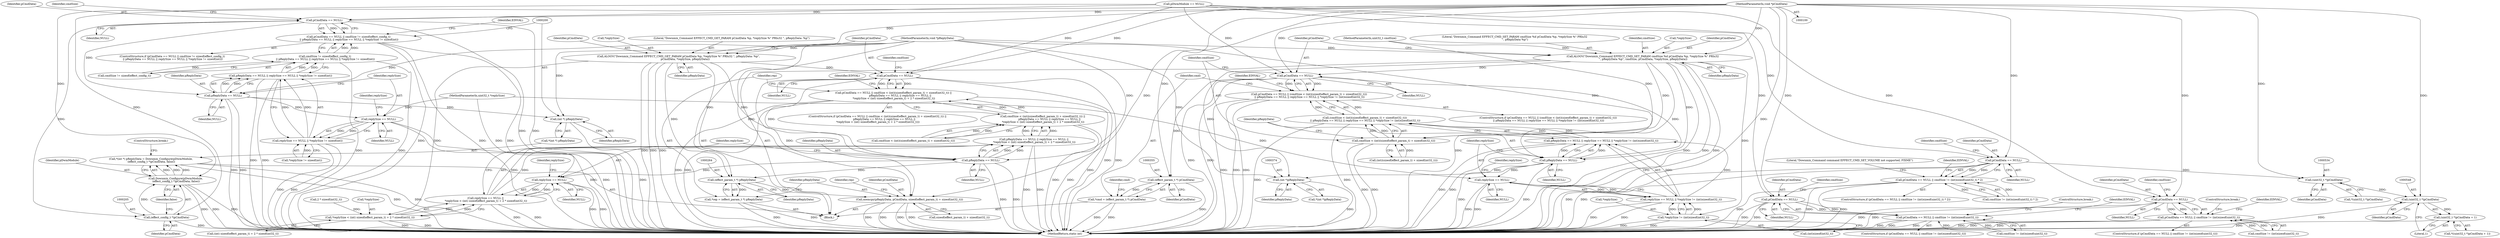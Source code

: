 digraph "0_Android_f490fc335772a9b14e78997486f4a572b0594c04@pointer" {
"1000104" [label="(MethodParameterIn,void *pCmdData)"];
"1000172" [label="(Call,pCmdData == NULL)"];
"1000171" [label="(Call,pCmdData == NULL || cmdSize != sizeof(effect_config_t)\n || pReplyData == NULL || replySize == NULL || *replySize != sizeof(int))"];
"1000181" [label="(Call,pReplyData == NULL)"];
"1000180" [label="(Call,pReplyData == NULL || replySize == NULL || *replySize != sizeof(int))"];
"1000175" [label="(Call,cmdSize != sizeof(effect_config_t)\n || pReplyData == NULL || replySize == NULL || *replySize != sizeof(int))"];
"1000185" [label="(Call,replySize == NULL)"];
"1000184" [label="(Call,replySize == NULL || *replySize != sizeof(int))"];
"1000199" [label="(Call,(int *) pReplyData)"];
"1000204" [label="(Call,(effect_config_t *)pCmdData)"];
"1000202" [label="(Call,Downmix_Configure(pDwmModule,\n (effect_config_t *)pCmdData, false))"];
"1000197" [label="(Call,*(int *) pReplyData = Downmix_Configure(pDwmModule,\n (effect_config_t *)pCmdData, false))"];
"1000215" [label="(Call,ALOGV(\"Downmix_Command EFFECT_CMD_GET_PARAM pCmdData %p, *replySize %\" PRIu32 \", pReplyData: %p\",\n                pCmdData, *replySize, pReplyData))"];
"1000223" [label="(Call,pCmdData == NULL)"];
"1000222" [label="(Call,pCmdData == NULL || cmdSize < (int)(sizeof(effect_param_t) + sizeof(int32_t)) ||\n                pReplyData == NULL || replySize == NULL ||\n *replySize < (int) sizeof(effect_param_t) + 2 * sizeof(int32_t))"];
"1000237" [label="(Call,pReplyData == NULL)"];
"1000236" [label="(Call,pReplyData == NULL || replySize == NULL ||\n *replySize < (int) sizeof(effect_param_t) + 2 * sizeof(int32_t))"];
"1000226" [label="(Call,cmdSize < (int)(sizeof(effect_param_t) + sizeof(int32_t)) ||\n                pReplyData == NULL || replySize == NULL ||\n *replySize < (int) sizeof(effect_param_t) + 2 * sizeof(int32_t))"];
"1000241" [label="(Call,replySize == NULL)"];
"1000240" [label="(Call,replySize == NULL ||\n *replySize < (int) sizeof(effect_param_t) + 2 * sizeof(int32_t))"];
"1000263" [label="(Call,(effect_param_t *) pReplyData)"];
"1000261" [label="(Call,*rep = (effect_param_t *) pReplyData)"];
"1000266" [label="(Call,memcpy(pReplyData, pCmdData, sizeof(effect_param_t) + sizeof(int32_t)))"];
"1000244" [label="(Call,*replySize < (int) sizeof(effect_param_t) + 2 * sizeof(int32_t))"];
"1000310" [label="(Call,ALOGV(\"Downmix_Command EFFECT_CMD_SET_PARAM cmdSize %d pCmdData %p, *replySize %\" PRIu32\n \", pReplyData %p\", cmdSize, pCmdData, *replySize, pReplyData))"];
"1000319" [label="(Call,pCmdData == NULL)"];
"1000318" [label="(Call,pCmdData == NULL || (cmdSize < (int)(sizeof(effect_param_t) + sizeof(int32_t)))\n || pReplyData == NULL || replySize == NULL || *replySize != (int)sizeof(int32_t))"];
"1000333" [label="(Call,pReplyData == NULL)"];
"1000332" [label="(Call,pReplyData == NULL || replySize == NULL || *replySize != (int)sizeof(int32_t))"];
"1000322" [label="(Call,(cmdSize < (int)(sizeof(effect_param_t) + sizeof(int32_t)))\n || pReplyData == NULL || replySize == NULL || *replySize != (int)sizeof(int32_t))"];
"1000337" [label="(Call,replySize == NULL)"];
"1000336" [label="(Call,replySize == NULL || *replySize != (int)sizeof(int32_t))"];
"1000373" [label="(Call,(int *)pReplyData)"];
"1000354" [label="(Call,(effect_param_t *) pCmdData)"];
"1000352" [label="(Call,*cmd = (effect_param_t *) pCmdData)"];
"1000323" [label="(Call,cmdSize < (int)(sizeof(effect_param_t) + sizeof(int32_t)))"];
"1000340" [label="(Call,*replySize != (int)sizeof(int32_t))"];
"1000491" [label="(Call,pCmdData == NULL)"];
"1000490" [label="(Call,pCmdData == NULL || cmdSize != (int)sizeof(uint32_t))"];
"1000509" [label="(Call,pCmdData == NULL)"];
"1000508" [label="(Call,pCmdData == NULL || cmdSize != (int)sizeof(uint32_t) * 2)"];
"1000533" [label="(Call,(uint32_t *)pCmdData)"];
"1000547" [label="(Call,(uint32_t *)pCmdData)"];
"1000546" [label="(Call,(uint32_t *)pCmdData + 1)"];
"1000562" [label="(Call,pCmdData == NULL)"];
"1000561" [label="(Call,pCmdData == NULL || cmdSize != (int)sizeof(uint32_t))"];
"1000334" [label="(Identifier,pReplyData)"];
"1000246" [label="(Identifier,replySize)"];
"1000336" [label="(Call,replySize == NULL || *replySize != (int)sizeof(int32_t))"];
"1000243" [label="(Identifier,NULL)"];
"1000585" [label="(MethodReturn,static int)"];
"1000202" [label="(Call,Downmix_Configure(pDwmModule,\n (effect_config_t *)pCmdData, false))"];
"1000339" [label="(Identifier,NULL)"];
"1000216" [label="(Literal,\"Downmix_Command EFFECT_CMD_GET_PARAM pCmdData %p, *replySize %\" PRIu32 \", pReplyData: %p\")"];
"1000325" [label="(Call,(int)(sizeof(effect_param_t) + sizeof(int32_t)))"];
"1000208" [label="(ControlStructure,break;)"];
"1000105" [label="(MethodParameterIn,uint32_t *replySize)"];
"1000533" [label="(Call,(uint32_t *)pCmdData)"];
"1000333" [label="(Call,pReplyData == NULL)"];
"1000224" [label="(Identifier,pCmdData)"];
"1000201" [label="(Identifier,pReplyData)"];
"1000263" [label="(Call,(effect_param_t *) pReplyData)"];
"1000324" [label="(Identifier,cmdSize)"];
"1000174" [label="(Identifier,NULL)"];
"1000575" [label="(ControlStructure,break;)"];
"1000332" [label="(Call,pReplyData == NULL || replySize == NULL || *replySize != (int)sizeof(int32_t))"];
"1000177" [label="(Identifier,cmdSize)"];
"1000225" [label="(Identifier,NULL)"];
"1000493" [label="(Identifier,NULL)"];
"1000342" [label="(Identifier,replySize)"];
"1000343" [label="(Call,(int)sizeof(int32_t))"];
"1000338" [label="(Identifier,replySize)"];
"1000489" [label="(ControlStructure,if (pCmdData == NULL || cmdSize != (int)sizeof(uint32_t)))"];
"1000491" [label="(Call,pCmdData == NULL)"];
"1000322" [label="(Call,(cmdSize < (int)(sizeof(effect_param_t) + sizeof(int32_t)))\n || pReplyData == NULL || replySize == NULL || *replySize != (int)sizeof(int32_t))"];
"1000269" [label="(Call,sizeof(effect_param_t) + sizeof(int32_t))"];
"1000311" [label="(Literal,\"Downmix_Command EFFECT_CMD_SET_PARAM cmdSize %d pCmdData %p, *replySize %\" PRIu32\n \", pReplyData %p\")"];
"1000317" [label="(ControlStructure,if (pCmdData == NULL || (cmdSize < (int)(sizeof(effect_param_t) + sizeof(int32_t)))\n || pReplyData == NULL || replySize == NULL || *replySize != (int)sizeof(int32_t)))"];
"1000545" [label="(Call,*((uint32_t *)pCmdData + 1))"];
"1000172" [label="(Call,pCmdData == NULL)"];
"1000312" [label="(Identifier,cmdSize)"];
"1000276" [label="(Identifier,rep)"];
"1000173" [label="(Identifier,pCmdData)"];
"1000206" [label="(Identifier,pCmdData)"];
"1000226" [label="(Call,cmdSize < (int)(sizeof(effect_param_t) + sizeof(int32_t)) ||\n                pReplyData == NULL || replySize == NULL ||\n *replySize < (int) sizeof(effect_param_t) + 2 * sizeof(int32_t))"];
"1000186" [label="(Identifier,replySize)"];
"1000176" [label="(Call,cmdSize != sizeof(effect_config_t))"];
"1000352" [label="(Call,*cmd = (effect_param_t *) pCmdData)"];
"1000354" [label="(Call,(effect_param_t *) pCmdData)"];
"1000549" [label="(Identifier,pCmdData)"];
"1000184" [label="(Call,replySize == NULL || *replySize != sizeof(int))"];
"1000507" [label="(ControlStructure,if (pCmdData == NULL || cmdSize != (int)sizeof(uint32_t) * 2))"];
"1000547" [label="(Call,(uint32_t *)pCmdData)"];
"1000318" [label="(Call,pCmdData == NULL || (cmdSize < (int)(sizeof(effect_param_t) + sizeof(int32_t)))\n || pReplyData == NULL || replySize == NULL || *replySize != (int)sizeof(int32_t))"];
"1000259" [label="(Identifier,EINVAL)"];
"1000513" [label="(Identifier,cmdSize)"];
"1000197" [label="(Call,*(int *) pReplyData = Downmix_Configure(pDwmModule,\n (effect_config_t *)pCmdData, false))"];
"1000353" [label="(Identifier,cmd)"];
"1000335" [label="(Identifier,NULL)"];
"1000314" [label="(Call,*replySize)"];
"1000217" [label="(Identifier,pCmdData)"];
"1000350" [label="(Identifier,EINVAL)"];
"1000183" [label="(Identifier,NULL)"];
"1000267" [label="(Identifier,pReplyData)"];
"1000512" [label="(Call,cmdSize != (int)sizeof(uint32_t) * 2)"];
"1000310" [label="(Call,ALOGV(\"Downmix_Command EFFECT_CMD_SET_PARAM cmdSize %d pCmdData %p, *replySize %\" PRIu32\n \", pReplyData %p\", cmdSize, pCmdData, *replySize, pReplyData))"];
"1000494" [label="(Call,cmdSize != (int)sizeof(uint32_t))"];
"1000323" [label="(Call,cmdSize < (int)(sizeof(effect_param_t) + sizeof(int32_t)))"];
"1000320" [label="(Identifier,pCmdData)"];
"1000244" [label="(Call,*replySize < (int) sizeof(effect_param_t) + 2 * sizeof(int32_t))"];
"1000266" [label="(Call,memcpy(pReplyData, pCmdData, sizeof(effect_param_t) + sizeof(int32_t)))"];
"1000550" [label="(Literal,1)"];
"1000504" [label="(ControlStructure,break;)"];
"1000171" [label="(Call,pCmdData == NULL || cmdSize != sizeof(effect_config_t)\n || pReplyData == NULL || replySize == NULL || *replySize != sizeof(int))"];
"1000247" [label="(Call,(int) sizeof(effect_param_t) + 2 * sizeof(int32_t))"];
"1000240" [label="(Call,replySize == NULL ||\n *replySize < (int) sizeof(effect_param_t) + 2 * sizeof(int32_t))"];
"1000237" [label="(Call,pReplyData == NULL)"];
"1000313" [label="(Identifier,pCmdData)"];
"1000503" [label="(Identifier,EINVAL)"];
"1000525" [label="(Literal,\"Downmix_Command command EFFECT_CMD_SET_VOLUME not supported, FIXME\")"];
"1000117" [label="(Call,pDwmModule == NULL)"];
"1000141" [label="(Block,)"];
"1000215" [label="(Call,ALOGV(\"Downmix_Command EFFECT_CMD_GET_PARAM pCmdData %p, *replySize %\" PRIu32 \", pReplyData: %p\",\n                pCmdData, *replySize, pReplyData))"];
"1000242" [label="(Identifier,replySize)"];
"1000252" [label="(Call,2 * sizeof(int32_t))"];
"1000222" [label="(Call,pCmdData == NULL || cmdSize < (int)(sizeof(effect_param_t) + sizeof(int32_t)) ||\n                pReplyData == NULL || replySize == NULL ||\n *replySize < (int) sizeof(effect_param_t) + 2 * sizeof(int32_t))"];
"1000340" [label="(Call,*replySize != (int)sizeof(int32_t))"];
"1000373" [label="(Call,(int *)pReplyData)"];
"1000560" [label="(ControlStructure,if (pCmdData == NULL || cmdSize != (int)sizeof(uint32_t)))"];
"1000187" [label="(Identifier,NULL)"];
"1000227" [label="(Call,cmdSize < (int)(sizeof(effect_param_t) + sizeof(int32_t)))"];
"1000190" [label="(Identifier,replySize)"];
"1000372" [label="(Call,*(int *)pReplyData)"];
"1000319" [label="(Call,pCmdData == NULL)"];
"1000492" [label="(Identifier,pCmdData)"];
"1000204" [label="(Call,(effect_config_t *)pCmdData)"];
"1000535" [label="(Identifier,pCmdData)"];
"1000561" [label="(Call,pCmdData == NULL || cmdSize != (int)sizeof(uint32_t))"];
"1000360" [label="(Identifier,cmd)"];
"1000239" [label="(Identifier,NULL)"];
"1000221" [label="(ControlStructure,if (pCmdData == NULL || cmdSize < (int)(sizeof(effect_param_t) + sizeof(int32_t)) ||\n                pReplyData == NULL || replySize == NULL ||\n *replySize < (int) sizeof(effect_param_t) + 2 * sizeof(int32_t)))"];
"1000316" [label="(Identifier,pReplyData)"];
"1000199" [label="(Call,(int *) pReplyData)"];
"1000218" [label="(Call,*replySize)"];
"1000341" [label="(Call,*replySize)"];
"1000170" [label="(ControlStructure,if (pCmdData == NULL || cmdSize != sizeof(effect_config_t)\n || pReplyData == NULL || replySize == NULL || *replySize != sizeof(int)))"];
"1000175" [label="(Call,cmdSize != sizeof(effect_config_t)\n || pReplyData == NULL || replySize == NULL || *replySize != sizeof(int))"];
"1000321" [label="(Identifier,NULL)"];
"1000562" [label="(Call,pCmdData == NULL)"];
"1000207" [label="(Identifier,false)"];
"1000510" [label="(Identifier,pCmdData)"];
"1000265" [label="(Identifier,pReplyData)"];
"1000495" [label="(Identifier,cmdSize)"];
"1000245" [label="(Call,*replySize)"];
"1000509" [label="(Call,pCmdData == NULL)"];
"1000268" [label="(Identifier,pCmdData)"];
"1000563" [label="(Identifier,pCmdData)"];
"1000532" [label="(Call,*(uint32_t *)pCmdData)"];
"1000106" [label="(MethodParameterIn,void *pReplyData)"];
"1000546" [label="(Call,(uint32_t *)pCmdData + 1)"];
"1000203" [label="(Identifier,pDwmModule)"];
"1000356" [label="(Identifier,pCmdData)"];
"1000511" [label="(Identifier,NULL)"];
"1000262" [label="(Identifier,rep)"];
"1000103" [label="(MethodParameterIn,uint32_t cmdSize)"];
"1000180" [label="(Call,pReplyData == NULL || replySize == NULL || *replySize != sizeof(int))"];
"1000566" [label="(Identifier,cmdSize)"];
"1000104" [label="(MethodParameterIn,void *pCmdData)"];
"1000565" [label="(Call,cmdSize != (int)sizeof(uint32_t))"];
"1000241" [label="(Call,replySize == NULL)"];
"1000220" [label="(Identifier,pReplyData)"];
"1000564" [label="(Identifier,NULL)"];
"1000574" [label="(Identifier,EINVAL)"];
"1000185" [label="(Call,replySize == NULL)"];
"1000236" [label="(Call,pReplyData == NULL || replySize == NULL ||\n *replySize < (int) sizeof(effect_param_t) + 2 * sizeof(int32_t))"];
"1000181" [label="(Call,pReplyData == NULL)"];
"1000198" [label="(Call,*(int *) pReplyData)"];
"1000490" [label="(Call,pCmdData == NULL || cmdSize != (int)sizeof(uint32_t))"];
"1000523" [label="(Identifier,EINVAL)"];
"1000228" [label="(Identifier,cmdSize)"];
"1000188" [label="(Call,*replySize != sizeof(int))"];
"1000196" [label="(Identifier,EINVAL)"];
"1000223" [label="(Call,pCmdData == NULL)"];
"1000375" [label="(Identifier,pReplyData)"];
"1000238" [label="(Identifier,pReplyData)"];
"1000261" [label="(Call,*rep = (effect_param_t *) pReplyData)"];
"1000182" [label="(Identifier,pReplyData)"];
"1000508" [label="(Call,pCmdData == NULL || cmdSize != (int)sizeof(uint32_t) * 2)"];
"1000337" [label="(Call,replySize == NULL)"];
"1000104" -> "1000100"  [label="AST: "];
"1000104" -> "1000585"  [label="DDG: "];
"1000104" -> "1000172"  [label="DDG: "];
"1000104" -> "1000204"  [label="DDG: "];
"1000104" -> "1000215"  [label="DDG: "];
"1000104" -> "1000223"  [label="DDG: "];
"1000104" -> "1000266"  [label="DDG: "];
"1000104" -> "1000310"  [label="DDG: "];
"1000104" -> "1000319"  [label="DDG: "];
"1000104" -> "1000354"  [label="DDG: "];
"1000104" -> "1000491"  [label="DDG: "];
"1000104" -> "1000509"  [label="DDG: "];
"1000104" -> "1000533"  [label="DDG: "];
"1000104" -> "1000547"  [label="DDG: "];
"1000104" -> "1000562"  [label="DDG: "];
"1000172" -> "1000171"  [label="AST: "];
"1000172" -> "1000174"  [label="CFG: "];
"1000173" -> "1000172"  [label="AST: "];
"1000174" -> "1000172"  [label="AST: "];
"1000177" -> "1000172"  [label="CFG: "];
"1000171" -> "1000172"  [label="CFG: "];
"1000172" -> "1000585"  [label="DDG: "];
"1000172" -> "1000585"  [label="DDG: "];
"1000172" -> "1000171"  [label="DDG: "];
"1000172" -> "1000171"  [label="DDG: "];
"1000117" -> "1000172"  [label="DDG: "];
"1000172" -> "1000181"  [label="DDG: "];
"1000172" -> "1000204"  [label="DDG: "];
"1000171" -> "1000170"  [label="AST: "];
"1000171" -> "1000175"  [label="CFG: "];
"1000175" -> "1000171"  [label="AST: "];
"1000196" -> "1000171"  [label="CFG: "];
"1000200" -> "1000171"  [label="CFG: "];
"1000171" -> "1000585"  [label="DDG: "];
"1000171" -> "1000585"  [label="DDG: "];
"1000171" -> "1000585"  [label="DDG: "];
"1000175" -> "1000171"  [label="DDG: "];
"1000175" -> "1000171"  [label="DDG: "];
"1000181" -> "1000180"  [label="AST: "];
"1000181" -> "1000183"  [label="CFG: "];
"1000182" -> "1000181"  [label="AST: "];
"1000183" -> "1000181"  [label="AST: "];
"1000186" -> "1000181"  [label="CFG: "];
"1000180" -> "1000181"  [label="CFG: "];
"1000181" -> "1000585"  [label="DDG: "];
"1000181" -> "1000585"  [label="DDG: "];
"1000181" -> "1000180"  [label="DDG: "];
"1000181" -> "1000180"  [label="DDG: "];
"1000106" -> "1000181"  [label="DDG: "];
"1000181" -> "1000185"  [label="DDG: "];
"1000181" -> "1000199"  [label="DDG: "];
"1000180" -> "1000175"  [label="AST: "];
"1000180" -> "1000184"  [label="CFG: "];
"1000184" -> "1000180"  [label="AST: "];
"1000175" -> "1000180"  [label="CFG: "];
"1000180" -> "1000585"  [label="DDG: "];
"1000180" -> "1000585"  [label="DDG: "];
"1000180" -> "1000175"  [label="DDG: "];
"1000180" -> "1000175"  [label="DDG: "];
"1000184" -> "1000180"  [label="DDG: "];
"1000184" -> "1000180"  [label="DDG: "];
"1000175" -> "1000176"  [label="CFG: "];
"1000176" -> "1000175"  [label="AST: "];
"1000175" -> "1000585"  [label="DDG: "];
"1000175" -> "1000585"  [label="DDG: "];
"1000176" -> "1000175"  [label="DDG: "];
"1000185" -> "1000184"  [label="AST: "];
"1000185" -> "1000187"  [label="CFG: "];
"1000186" -> "1000185"  [label="AST: "];
"1000187" -> "1000185"  [label="AST: "];
"1000190" -> "1000185"  [label="CFG: "];
"1000184" -> "1000185"  [label="CFG: "];
"1000185" -> "1000585"  [label="DDG: "];
"1000185" -> "1000585"  [label="DDG: "];
"1000185" -> "1000184"  [label="DDG: "];
"1000185" -> "1000184"  [label="DDG: "];
"1000105" -> "1000185"  [label="DDG: "];
"1000184" -> "1000188"  [label="CFG: "];
"1000188" -> "1000184"  [label="AST: "];
"1000184" -> "1000585"  [label="DDG: "];
"1000184" -> "1000585"  [label="DDG: "];
"1000188" -> "1000184"  [label="DDG: "];
"1000199" -> "1000198"  [label="AST: "];
"1000199" -> "1000201"  [label="CFG: "];
"1000200" -> "1000199"  [label="AST: "];
"1000201" -> "1000199"  [label="AST: "];
"1000198" -> "1000199"  [label="CFG: "];
"1000199" -> "1000585"  [label="DDG: "];
"1000106" -> "1000199"  [label="DDG: "];
"1000204" -> "1000202"  [label="AST: "];
"1000204" -> "1000206"  [label="CFG: "];
"1000205" -> "1000204"  [label="AST: "];
"1000206" -> "1000204"  [label="AST: "];
"1000207" -> "1000204"  [label="CFG: "];
"1000204" -> "1000585"  [label="DDG: "];
"1000204" -> "1000202"  [label="DDG: "];
"1000202" -> "1000197"  [label="AST: "];
"1000202" -> "1000207"  [label="CFG: "];
"1000203" -> "1000202"  [label="AST: "];
"1000207" -> "1000202"  [label="AST: "];
"1000197" -> "1000202"  [label="CFG: "];
"1000202" -> "1000585"  [label="DDG: "];
"1000202" -> "1000585"  [label="DDG: "];
"1000202" -> "1000585"  [label="DDG: "];
"1000202" -> "1000197"  [label="DDG: "];
"1000202" -> "1000197"  [label="DDG: "];
"1000202" -> "1000197"  [label="DDG: "];
"1000117" -> "1000202"  [label="DDG: "];
"1000197" -> "1000141"  [label="AST: "];
"1000198" -> "1000197"  [label="AST: "];
"1000208" -> "1000197"  [label="CFG: "];
"1000197" -> "1000585"  [label="DDG: "];
"1000197" -> "1000585"  [label="DDG: "];
"1000215" -> "1000141"  [label="AST: "];
"1000215" -> "1000220"  [label="CFG: "];
"1000216" -> "1000215"  [label="AST: "];
"1000217" -> "1000215"  [label="AST: "];
"1000218" -> "1000215"  [label="AST: "];
"1000220" -> "1000215"  [label="AST: "];
"1000224" -> "1000215"  [label="CFG: "];
"1000215" -> "1000585"  [label="DDG: "];
"1000215" -> "1000585"  [label="DDG: "];
"1000215" -> "1000585"  [label="DDG: "];
"1000106" -> "1000215"  [label="DDG: "];
"1000215" -> "1000223"  [label="DDG: "];
"1000215" -> "1000237"  [label="DDG: "];
"1000215" -> "1000244"  [label="DDG: "];
"1000215" -> "1000263"  [label="DDG: "];
"1000223" -> "1000222"  [label="AST: "];
"1000223" -> "1000225"  [label="CFG: "];
"1000224" -> "1000223"  [label="AST: "];
"1000225" -> "1000223"  [label="AST: "];
"1000228" -> "1000223"  [label="CFG: "];
"1000222" -> "1000223"  [label="CFG: "];
"1000223" -> "1000585"  [label="DDG: "];
"1000223" -> "1000585"  [label="DDG: "];
"1000223" -> "1000222"  [label="DDG: "];
"1000223" -> "1000222"  [label="DDG: "];
"1000117" -> "1000223"  [label="DDG: "];
"1000223" -> "1000237"  [label="DDG: "];
"1000223" -> "1000266"  [label="DDG: "];
"1000222" -> "1000221"  [label="AST: "];
"1000222" -> "1000226"  [label="CFG: "];
"1000226" -> "1000222"  [label="AST: "];
"1000259" -> "1000222"  [label="CFG: "];
"1000262" -> "1000222"  [label="CFG: "];
"1000222" -> "1000585"  [label="DDG: "];
"1000222" -> "1000585"  [label="DDG: "];
"1000222" -> "1000585"  [label="DDG: "];
"1000226" -> "1000222"  [label="DDG: "];
"1000226" -> "1000222"  [label="DDG: "];
"1000237" -> "1000236"  [label="AST: "];
"1000237" -> "1000239"  [label="CFG: "];
"1000238" -> "1000237"  [label="AST: "];
"1000239" -> "1000237"  [label="AST: "];
"1000242" -> "1000237"  [label="CFG: "];
"1000236" -> "1000237"  [label="CFG: "];
"1000237" -> "1000585"  [label="DDG: "];
"1000237" -> "1000585"  [label="DDG: "];
"1000237" -> "1000236"  [label="DDG: "];
"1000237" -> "1000236"  [label="DDG: "];
"1000106" -> "1000237"  [label="DDG: "];
"1000237" -> "1000241"  [label="DDG: "];
"1000237" -> "1000263"  [label="DDG: "];
"1000236" -> "1000226"  [label="AST: "];
"1000236" -> "1000240"  [label="CFG: "];
"1000240" -> "1000236"  [label="AST: "];
"1000226" -> "1000236"  [label="CFG: "];
"1000236" -> "1000585"  [label="DDG: "];
"1000236" -> "1000585"  [label="DDG: "];
"1000236" -> "1000226"  [label="DDG: "];
"1000236" -> "1000226"  [label="DDG: "];
"1000240" -> "1000236"  [label="DDG: "];
"1000240" -> "1000236"  [label="DDG: "];
"1000226" -> "1000227"  [label="CFG: "];
"1000227" -> "1000226"  [label="AST: "];
"1000226" -> "1000585"  [label="DDG: "];
"1000226" -> "1000585"  [label="DDG: "];
"1000227" -> "1000226"  [label="DDG: "];
"1000227" -> "1000226"  [label="DDG: "];
"1000241" -> "1000240"  [label="AST: "];
"1000241" -> "1000243"  [label="CFG: "];
"1000242" -> "1000241"  [label="AST: "];
"1000243" -> "1000241"  [label="AST: "];
"1000246" -> "1000241"  [label="CFG: "];
"1000240" -> "1000241"  [label="CFG: "];
"1000241" -> "1000585"  [label="DDG: "];
"1000241" -> "1000585"  [label="DDG: "];
"1000241" -> "1000240"  [label="DDG: "];
"1000241" -> "1000240"  [label="DDG: "];
"1000105" -> "1000241"  [label="DDG: "];
"1000240" -> "1000244"  [label="CFG: "];
"1000244" -> "1000240"  [label="AST: "];
"1000240" -> "1000585"  [label="DDG: "];
"1000240" -> "1000585"  [label="DDG: "];
"1000244" -> "1000240"  [label="DDG: "];
"1000244" -> "1000240"  [label="DDG: "];
"1000263" -> "1000261"  [label="AST: "];
"1000263" -> "1000265"  [label="CFG: "];
"1000264" -> "1000263"  [label="AST: "];
"1000265" -> "1000263"  [label="AST: "];
"1000261" -> "1000263"  [label="CFG: "];
"1000263" -> "1000261"  [label="DDG: "];
"1000106" -> "1000263"  [label="DDG: "];
"1000263" -> "1000266"  [label="DDG: "];
"1000261" -> "1000141"  [label="AST: "];
"1000262" -> "1000261"  [label="AST: "];
"1000267" -> "1000261"  [label="CFG: "];
"1000261" -> "1000585"  [label="DDG: "];
"1000261" -> "1000585"  [label="DDG: "];
"1000266" -> "1000141"  [label="AST: "];
"1000266" -> "1000269"  [label="CFG: "];
"1000267" -> "1000266"  [label="AST: "];
"1000268" -> "1000266"  [label="AST: "];
"1000269" -> "1000266"  [label="AST: "];
"1000276" -> "1000266"  [label="CFG: "];
"1000266" -> "1000585"  [label="DDG: "];
"1000266" -> "1000585"  [label="DDG: "];
"1000266" -> "1000585"  [label="DDG: "];
"1000266" -> "1000585"  [label="DDG: "];
"1000106" -> "1000266"  [label="DDG: "];
"1000244" -> "1000247"  [label="CFG: "];
"1000245" -> "1000244"  [label="AST: "];
"1000247" -> "1000244"  [label="AST: "];
"1000244" -> "1000585"  [label="DDG: "];
"1000244" -> "1000585"  [label="DDG: "];
"1000252" -> "1000244"  [label="DDG: "];
"1000310" -> "1000141"  [label="AST: "];
"1000310" -> "1000316"  [label="CFG: "];
"1000311" -> "1000310"  [label="AST: "];
"1000312" -> "1000310"  [label="AST: "];
"1000313" -> "1000310"  [label="AST: "];
"1000314" -> "1000310"  [label="AST: "];
"1000316" -> "1000310"  [label="AST: "];
"1000320" -> "1000310"  [label="CFG: "];
"1000310" -> "1000585"  [label="DDG: "];
"1000310" -> "1000585"  [label="DDG: "];
"1000310" -> "1000585"  [label="DDG: "];
"1000310" -> "1000585"  [label="DDG: "];
"1000103" -> "1000310"  [label="DDG: "];
"1000106" -> "1000310"  [label="DDG: "];
"1000310" -> "1000319"  [label="DDG: "];
"1000310" -> "1000323"  [label="DDG: "];
"1000310" -> "1000333"  [label="DDG: "];
"1000310" -> "1000340"  [label="DDG: "];
"1000310" -> "1000373"  [label="DDG: "];
"1000319" -> "1000318"  [label="AST: "];
"1000319" -> "1000321"  [label="CFG: "];
"1000320" -> "1000319"  [label="AST: "];
"1000321" -> "1000319"  [label="AST: "];
"1000324" -> "1000319"  [label="CFG: "];
"1000318" -> "1000319"  [label="CFG: "];
"1000319" -> "1000585"  [label="DDG: "];
"1000319" -> "1000585"  [label="DDG: "];
"1000319" -> "1000318"  [label="DDG: "];
"1000319" -> "1000318"  [label="DDG: "];
"1000117" -> "1000319"  [label="DDG: "];
"1000319" -> "1000333"  [label="DDG: "];
"1000319" -> "1000354"  [label="DDG: "];
"1000318" -> "1000317"  [label="AST: "];
"1000318" -> "1000322"  [label="CFG: "];
"1000322" -> "1000318"  [label="AST: "];
"1000350" -> "1000318"  [label="CFG: "];
"1000353" -> "1000318"  [label="CFG: "];
"1000318" -> "1000585"  [label="DDG: "];
"1000318" -> "1000585"  [label="DDG: "];
"1000318" -> "1000585"  [label="DDG: "];
"1000322" -> "1000318"  [label="DDG: "];
"1000322" -> "1000318"  [label="DDG: "];
"1000333" -> "1000332"  [label="AST: "];
"1000333" -> "1000335"  [label="CFG: "];
"1000334" -> "1000333"  [label="AST: "];
"1000335" -> "1000333"  [label="AST: "];
"1000338" -> "1000333"  [label="CFG: "];
"1000332" -> "1000333"  [label="CFG: "];
"1000333" -> "1000585"  [label="DDG: "];
"1000333" -> "1000585"  [label="DDG: "];
"1000333" -> "1000332"  [label="DDG: "];
"1000333" -> "1000332"  [label="DDG: "];
"1000106" -> "1000333"  [label="DDG: "];
"1000333" -> "1000337"  [label="DDG: "];
"1000333" -> "1000373"  [label="DDG: "];
"1000332" -> "1000322"  [label="AST: "];
"1000332" -> "1000336"  [label="CFG: "];
"1000336" -> "1000332"  [label="AST: "];
"1000322" -> "1000332"  [label="CFG: "];
"1000332" -> "1000585"  [label="DDG: "];
"1000332" -> "1000585"  [label="DDG: "];
"1000332" -> "1000322"  [label="DDG: "];
"1000332" -> "1000322"  [label="DDG: "];
"1000336" -> "1000332"  [label="DDG: "];
"1000336" -> "1000332"  [label="DDG: "];
"1000322" -> "1000323"  [label="CFG: "];
"1000323" -> "1000322"  [label="AST: "];
"1000322" -> "1000585"  [label="DDG: "];
"1000322" -> "1000585"  [label="DDG: "];
"1000323" -> "1000322"  [label="DDG: "];
"1000323" -> "1000322"  [label="DDG: "];
"1000337" -> "1000336"  [label="AST: "];
"1000337" -> "1000339"  [label="CFG: "];
"1000338" -> "1000337"  [label="AST: "];
"1000339" -> "1000337"  [label="AST: "];
"1000342" -> "1000337"  [label="CFG: "];
"1000336" -> "1000337"  [label="CFG: "];
"1000337" -> "1000585"  [label="DDG: "];
"1000337" -> "1000585"  [label="DDG: "];
"1000337" -> "1000336"  [label="DDG: "];
"1000337" -> "1000336"  [label="DDG: "];
"1000105" -> "1000337"  [label="DDG: "];
"1000336" -> "1000340"  [label="CFG: "];
"1000340" -> "1000336"  [label="AST: "];
"1000336" -> "1000585"  [label="DDG: "];
"1000336" -> "1000585"  [label="DDG: "];
"1000340" -> "1000336"  [label="DDG: "];
"1000340" -> "1000336"  [label="DDG: "];
"1000373" -> "1000372"  [label="AST: "];
"1000373" -> "1000375"  [label="CFG: "];
"1000374" -> "1000373"  [label="AST: "];
"1000375" -> "1000373"  [label="AST: "];
"1000372" -> "1000373"  [label="CFG: "];
"1000373" -> "1000585"  [label="DDG: "];
"1000106" -> "1000373"  [label="DDG: "];
"1000354" -> "1000352"  [label="AST: "];
"1000354" -> "1000356"  [label="CFG: "];
"1000355" -> "1000354"  [label="AST: "];
"1000356" -> "1000354"  [label="AST: "];
"1000352" -> "1000354"  [label="CFG: "];
"1000354" -> "1000585"  [label="DDG: "];
"1000354" -> "1000352"  [label="DDG: "];
"1000352" -> "1000141"  [label="AST: "];
"1000353" -> "1000352"  [label="AST: "];
"1000360" -> "1000352"  [label="CFG: "];
"1000352" -> "1000585"  [label="DDG: "];
"1000352" -> "1000585"  [label="DDG: "];
"1000323" -> "1000325"  [label="CFG: "];
"1000324" -> "1000323"  [label="AST: "];
"1000325" -> "1000323"  [label="AST: "];
"1000334" -> "1000323"  [label="CFG: "];
"1000323" -> "1000585"  [label="DDG: "];
"1000323" -> "1000585"  [label="DDG: "];
"1000103" -> "1000323"  [label="DDG: "];
"1000325" -> "1000323"  [label="DDG: "];
"1000340" -> "1000343"  [label="CFG: "];
"1000341" -> "1000340"  [label="AST: "];
"1000343" -> "1000340"  [label="AST: "];
"1000340" -> "1000585"  [label="DDG: "];
"1000340" -> "1000585"  [label="DDG: "];
"1000491" -> "1000490"  [label="AST: "];
"1000491" -> "1000493"  [label="CFG: "];
"1000492" -> "1000491"  [label="AST: "];
"1000493" -> "1000491"  [label="AST: "];
"1000495" -> "1000491"  [label="CFG: "];
"1000490" -> "1000491"  [label="CFG: "];
"1000491" -> "1000585"  [label="DDG: "];
"1000491" -> "1000585"  [label="DDG: "];
"1000491" -> "1000490"  [label="DDG: "];
"1000491" -> "1000490"  [label="DDG: "];
"1000117" -> "1000491"  [label="DDG: "];
"1000490" -> "1000489"  [label="AST: "];
"1000490" -> "1000494"  [label="CFG: "];
"1000494" -> "1000490"  [label="AST: "];
"1000503" -> "1000490"  [label="CFG: "];
"1000504" -> "1000490"  [label="CFG: "];
"1000490" -> "1000585"  [label="DDG: "];
"1000490" -> "1000585"  [label="DDG: "];
"1000490" -> "1000585"  [label="DDG: "];
"1000494" -> "1000490"  [label="DDG: "];
"1000494" -> "1000490"  [label="DDG: "];
"1000509" -> "1000508"  [label="AST: "];
"1000509" -> "1000511"  [label="CFG: "];
"1000510" -> "1000509"  [label="AST: "];
"1000511" -> "1000509"  [label="AST: "];
"1000513" -> "1000509"  [label="CFG: "];
"1000508" -> "1000509"  [label="CFG: "];
"1000509" -> "1000585"  [label="DDG: "];
"1000509" -> "1000585"  [label="DDG: "];
"1000509" -> "1000508"  [label="DDG: "];
"1000509" -> "1000508"  [label="DDG: "];
"1000117" -> "1000509"  [label="DDG: "];
"1000509" -> "1000533"  [label="DDG: "];
"1000508" -> "1000507"  [label="AST: "];
"1000508" -> "1000512"  [label="CFG: "];
"1000512" -> "1000508"  [label="AST: "];
"1000523" -> "1000508"  [label="CFG: "];
"1000525" -> "1000508"  [label="CFG: "];
"1000508" -> "1000585"  [label="DDG: "];
"1000508" -> "1000585"  [label="DDG: "];
"1000508" -> "1000585"  [label="DDG: "];
"1000512" -> "1000508"  [label="DDG: "];
"1000512" -> "1000508"  [label="DDG: "];
"1000533" -> "1000532"  [label="AST: "];
"1000533" -> "1000535"  [label="CFG: "];
"1000534" -> "1000533"  [label="AST: "];
"1000535" -> "1000533"  [label="AST: "];
"1000532" -> "1000533"  [label="CFG: "];
"1000533" -> "1000547"  [label="DDG: "];
"1000547" -> "1000546"  [label="AST: "];
"1000547" -> "1000549"  [label="CFG: "];
"1000548" -> "1000547"  [label="AST: "];
"1000549" -> "1000547"  [label="AST: "];
"1000550" -> "1000547"  [label="CFG: "];
"1000547" -> "1000585"  [label="DDG: "];
"1000547" -> "1000546"  [label="DDG: "];
"1000546" -> "1000545"  [label="AST: "];
"1000546" -> "1000550"  [label="CFG: "];
"1000550" -> "1000546"  [label="AST: "];
"1000545" -> "1000546"  [label="CFG: "];
"1000546" -> "1000585"  [label="DDG: "];
"1000562" -> "1000561"  [label="AST: "];
"1000562" -> "1000564"  [label="CFG: "];
"1000563" -> "1000562"  [label="AST: "];
"1000564" -> "1000562"  [label="AST: "];
"1000566" -> "1000562"  [label="CFG: "];
"1000561" -> "1000562"  [label="CFG: "];
"1000562" -> "1000585"  [label="DDG: "];
"1000562" -> "1000585"  [label="DDG: "];
"1000562" -> "1000561"  [label="DDG: "];
"1000562" -> "1000561"  [label="DDG: "];
"1000117" -> "1000562"  [label="DDG: "];
"1000561" -> "1000560"  [label="AST: "];
"1000561" -> "1000565"  [label="CFG: "];
"1000565" -> "1000561"  [label="AST: "];
"1000574" -> "1000561"  [label="CFG: "];
"1000575" -> "1000561"  [label="CFG: "];
"1000561" -> "1000585"  [label="DDG: "];
"1000561" -> "1000585"  [label="DDG: "];
"1000561" -> "1000585"  [label="DDG: "];
"1000565" -> "1000561"  [label="DDG: "];
"1000565" -> "1000561"  [label="DDG: "];
}
